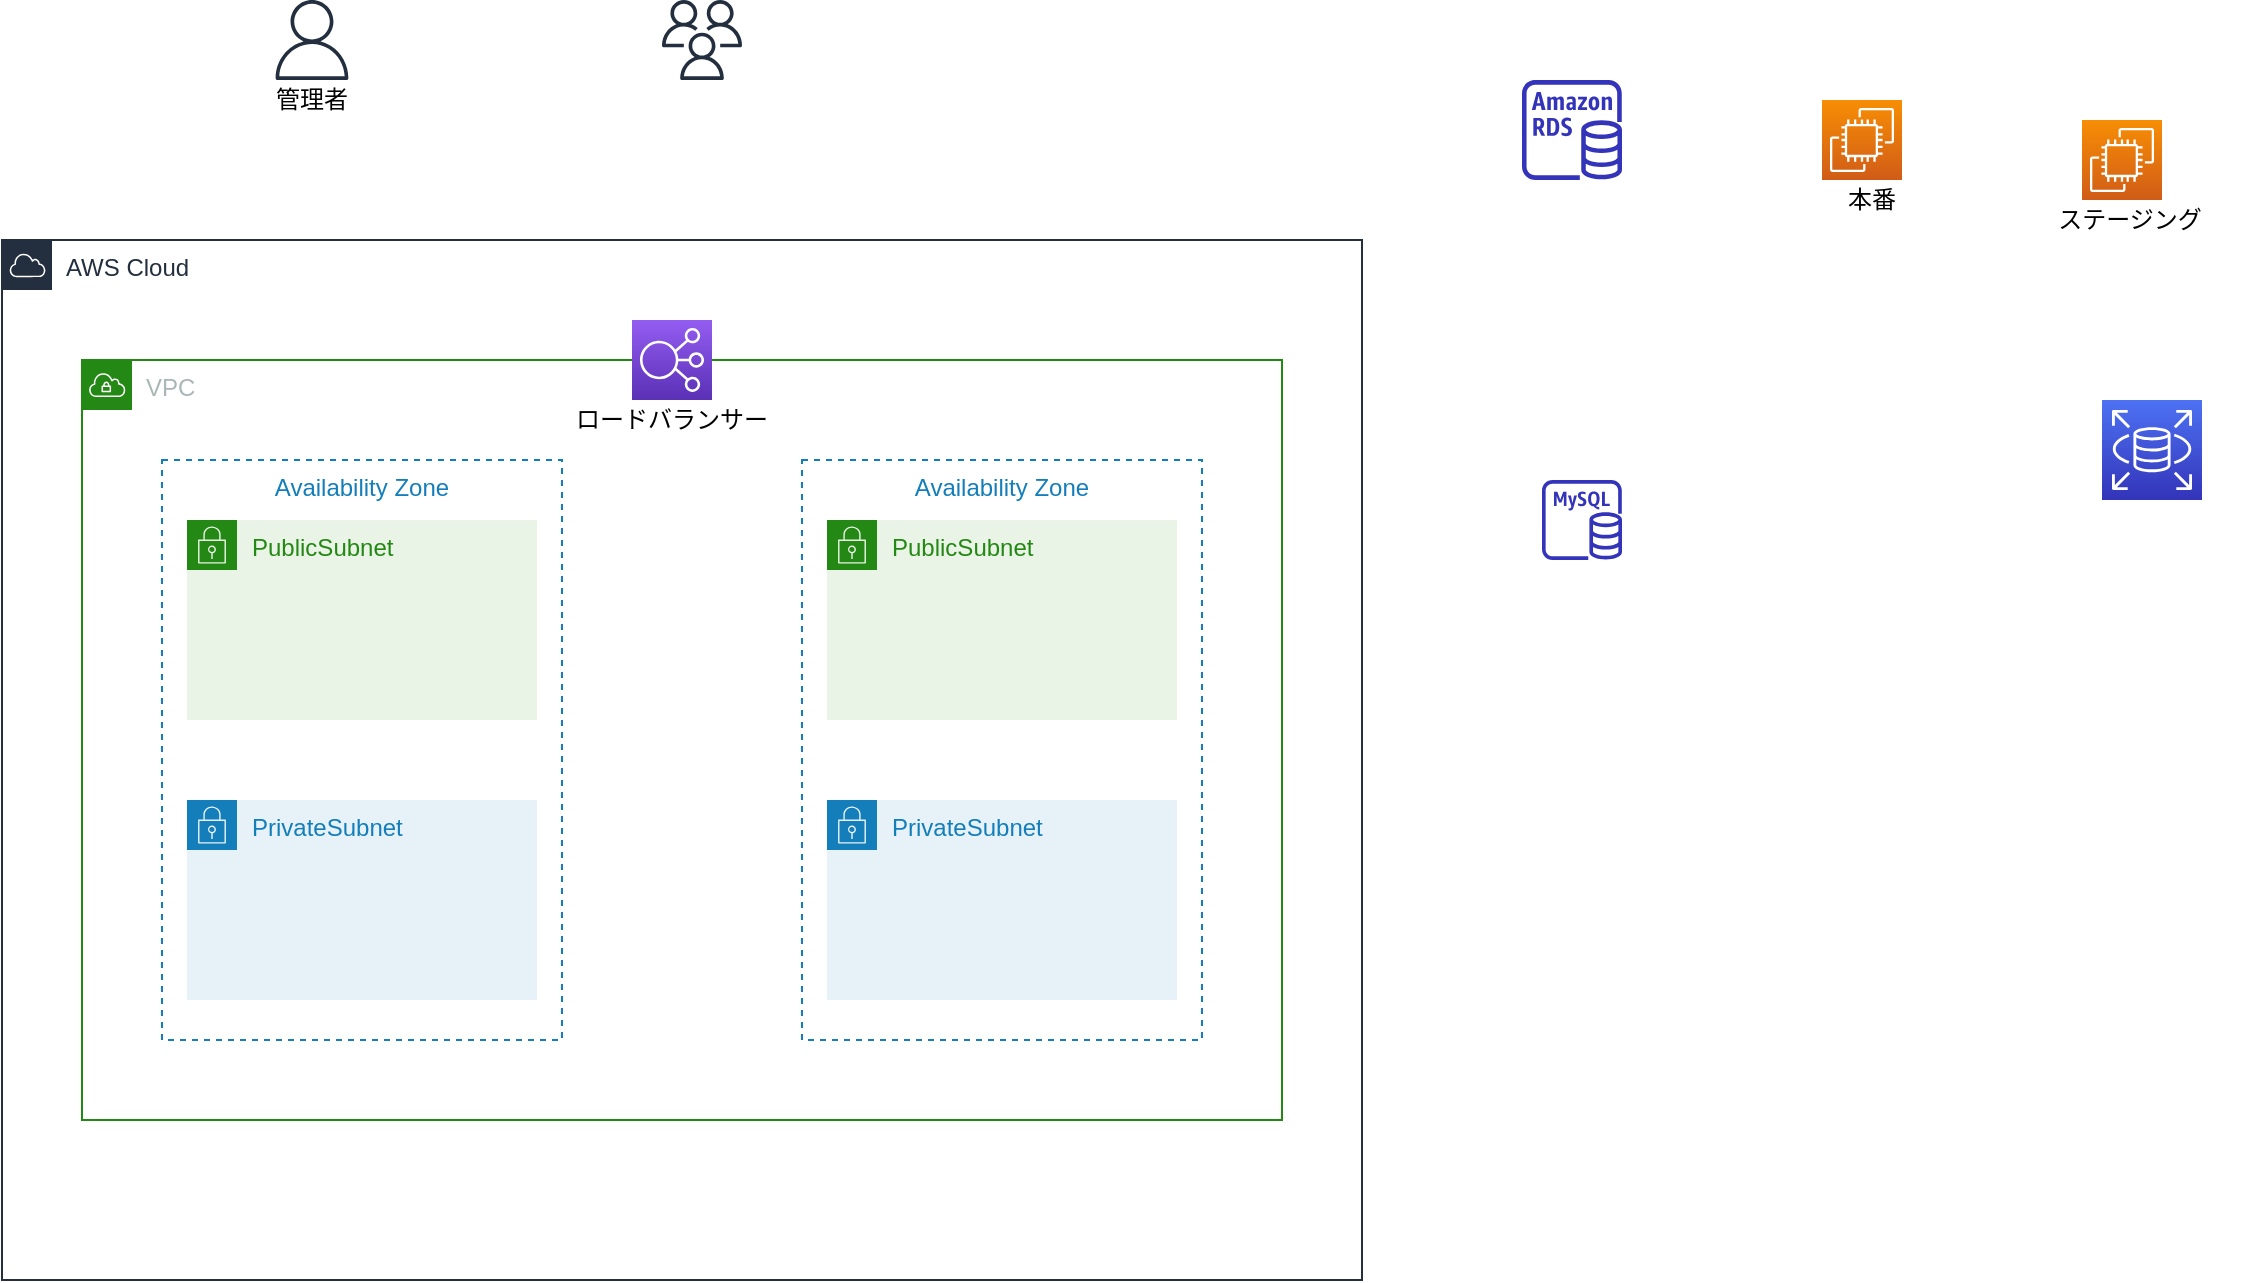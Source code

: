 <mxfile version="13.4.2" type="github">
  <diagram id="XtYhaf7LTEb38pZg41X1" name="ページ1">
    <mxGraphModel dx="1410" dy="678" grid="1" gridSize="10" guides="1" tooltips="1" connect="1" arrows="1" fold="1" page="1" pageScale="1" pageWidth="827" pageHeight="1169" math="0" shadow="0">
      <root>
        <mxCell id="0" />
        <mxCell id="1" parent="0" />
        <mxCell id="46BbhoU_Gm5NrsC8F-5Z-1" value="AWS Cloud" style="points=[[0,0],[0.25,0],[0.5,0],[0.75,0],[1,0],[1,0.25],[1,0.5],[1,0.75],[1,1],[0.75,1],[0.5,1],[0.25,1],[0,1],[0,0.75],[0,0.5],[0,0.25]];outlineConnect=0;gradientColor=none;html=1;whiteSpace=wrap;fontSize=12;fontStyle=0;shape=mxgraph.aws4.group;grIcon=mxgraph.aws4.group_aws_cloud;strokeColor=#232F3E;fillColor=none;verticalAlign=top;align=left;spacingLeft=30;fontColor=#232F3E;dashed=0;" parent="1" vertex="1">
          <mxGeometry y="160" width="680" height="520" as="geometry" />
        </mxCell>
        <mxCell id="46BbhoU_Gm5NrsC8F-5Z-2" value="VPC" style="points=[[0,0],[0.25,0],[0.5,0],[0.75,0],[1,0],[1,0.25],[1,0.5],[1,0.75],[1,1],[0.75,1],[0.5,1],[0.25,1],[0,1],[0,0.75],[0,0.5],[0,0.25]];outlineConnect=0;gradientColor=none;html=1;whiteSpace=wrap;fontSize=12;fontStyle=0;shape=mxgraph.aws4.group;grIcon=mxgraph.aws4.group_vpc;strokeColor=#248814;fillColor=none;verticalAlign=top;align=left;spacingLeft=30;fontColor=#AAB7B8;dashed=0;" parent="1" vertex="1">
          <mxGeometry x="40" y="220" width="600" height="380" as="geometry" />
        </mxCell>
        <mxCell id="kMewB1lpty2ikKgXl77D-4" value="" style="group" parent="1" vertex="1" connectable="0">
          <mxGeometry x="80" y="160" width="200" height="400" as="geometry" />
        </mxCell>
        <mxCell id="46BbhoU_Gm5NrsC8F-5Z-4" value="Availability Zone" style="fillColor=none;strokeColor=#147EBA;dashed=1;verticalAlign=top;fontStyle=0;fontColor=#147EBA;" parent="kMewB1lpty2ikKgXl77D-4" vertex="1">
          <mxGeometry y="110" width="200" height="290" as="geometry" />
        </mxCell>
        <mxCell id="46BbhoU_Gm5NrsC8F-5Z-7" value="PublicSubnet" style="points=[[0,0],[0.25,0],[0.5,0],[0.75,0],[1,0],[1,0.25],[1,0.5],[1,0.75],[1,1],[0.75,1],[0.5,1],[0.25,1],[0,1],[0,0.75],[0,0.5],[0,0.25]];outlineConnect=0;gradientColor=none;html=1;whiteSpace=wrap;fontSize=12;fontStyle=0;shape=mxgraph.aws4.group;grIcon=mxgraph.aws4.group_security_group;grStroke=0;strokeColor=#248814;fillColor=#E9F3E6;verticalAlign=top;align=left;spacingLeft=30;fontColor=#248814;dashed=0;" parent="kMewB1lpty2ikKgXl77D-4" vertex="1">
          <mxGeometry x="12.5" y="140" width="175" height="100" as="geometry" />
        </mxCell>
        <mxCell id="46BbhoU_Gm5NrsC8F-5Z-11" value="PrivateSubnet" style="points=[[0,0],[0.25,0],[0.5,0],[0.75,0],[1,0],[1,0.25],[1,0.5],[1,0.75],[1,1],[0.75,1],[0.5,1],[0.25,1],[0,1],[0,0.75],[0,0.5],[0,0.25]];outlineConnect=0;gradientColor=none;html=1;whiteSpace=wrap;fontSize=12;fontStyle=0;shape=mxgraph.aws4.group;grIcon=mxgraph.aws4.group_security_group;grStroke=0;strokeColor=#147EBA;fillColor=#E6F2F8;verticalAlign=top;align=left;spacingLeft=30;fontColor=#147EBA;dashed=0;" parent="kMewB1lpty2ikKgXl77D-4" vertex="1">
          <mxGeometry x="12.5" y="280" width="175" height="100" as="geometry" />
        </mxCell>
        <mxCell id="Y7LWI8jAa2wqXCpIytOS-1" value="" style="outlineConnect=0;fontColor=#232F3E;gradientColor=none;fillColor=#3334B9;strokeColor=none;dashed=0;verticalLabelPosition=bottom;verticalAlign=top;align=center;html=1;fontSize=12;fontStyle=0;aspect=fixed;pointerEvents=1;shape=mxgraph.aws4.rds_instance;" vertex="1" parent="1">
          <mxGeometry x="760" y="80" width="50" height="50" as="geometry" />
        </mxCell>
        <mxCell id="Y7LWI8jAa2wqXCpIytOS-5" value="" style="outlineConnect=0;fontColor=#232F3E;gradientColor=#4D72F3;gradientDirection=north;fillColor=#3334B9;strokeColor=#ffffff;dashed=0;verticalLabelPosition=bottom;verticalAlign=top;align=center;html=1;fontSize=12;fontStyle=0;aspect=fixed;shape=mxgraph.aws4.resourceIcon;resIcon=mxgraph.aws4.rds;" vertex="1" parent="1">
          <mxGeometry x="1050" y="240" width="50" height="50" as="geometry" />
        </mxCell>
        <mxCell id="Y7LWI8jAa2wqXCpIytOS-6" value="" style="outlineConnect=0;fontColor=#232F3E;gradientColor=none;fillColor=#3334B9;strokeColor=none;dashed=0;verticalLabelPosition=bottom;verticalAlign=top;align=center;html=1;fontSize=12;fontStyle=0;aspect=fixed;pointerEvents=1;shape=mxgraph.aws4.rds_mysql_instance;" vertex="1" parent="1">
          <mxGeometry x="770" y="280" width="40" height="40" as="geometry" />
        </mxCell>
        <mxCell id="Y7LWI8jAa2wqXCpIytOS-9" value="" style="group" vertex="1" connectable="0" parent="1">
          <mxGeometry x="890" y="90" width="90" height="70" as="geometry" />
        </mxCell>
        <mxCell id="Y7LWI8jAa2wqXCpIytOS-2" value="" style="outlineConnect=0;fontColor=#232F3E;gradientColor=#F78E04;gradientDirection=north;fillColor=#D05C17;strokeColor=#ffffff;dashed=0;verticalLabelPosition=bottom;verticalAlign=top;align=center;html=1;fontSize=12;fontStyle=0;aspect=fixed;shape=mxgraph.aws4.resourceIcon;resIcon=mxgraph.aws4.ec2;" vertex="1" parent="Y7LWI8jAa2wqXCpIytOS-9">
          <mxGeometry x="20" width="40" height="40" as="geometry" />
        </mxCell>
        <mxCell id="Y7LWI8jAa2wqXCpIytOS-7" value="本番" style="text;html=1;strokeColor=none;fillColor=none;align=center;verticalAlign=middle;whiteSpace=wrap;rounded=0;" vertex="1" parent="Y7LWI8jAa2wqXCpIytOS-9">
          <mxGeometry y="40" width="90" height="20" as="geometry" />
        </mxCell>
        <mxCell id="Y7LWI8jAa2wqXCpIytOS-11" value="" style="group" vertex="1" connectable="0" parent="1">
          <mxGeometry x="1020" y="100" width="100" height="70" as="geometry" />
        </mxCell>
        <mxCell id="Y7LWI8jAa2wqXCpIytOS-8" value="" style="outlineConnect=0;fontColor=#232F3E;gradientColor=#F78E04;gradientDirection=north;fillColor=#D05C17;strokeColor=#ffffff;dashed=0;verticalLabelPosition=bottom;verticalAlign=top;align=center;html=1;fontSize=12;fontStyle=0;aspect=fixed;shape=mxgraph.aws4.resourceIcon;resIcon=mxgraph.aws4.ec2;" vertex="1" parent="Y7LWI8jAa2wqXCpIytOS-11">
          <mxGeometry x="20" width="40" height="40" as="geometry" />
        </mxCell>
        <mxCell id="Y7LWI8jAa2wqXCpIytOS-10" value="ステージング" style="text;html=1;strokeColor=none;fillColor=none;align=center;verticalAlign=middle;whiteSpace=wrap;rounded=0;" vertex="1" parent="Y7LWI8jAa2wqXCpIytOS-11">
          <mxGeometry x="-6" y="40" width="100" height="20" as="geometry" />
        </mxCell>
        <mxCell id="Y7LWI8jAa2wqXCpIytOS-15" value="" style="group" vertex="1" connectable="0" parent="1">
          <mxGeometry x="280" y="200" width="110" height="60" as="geometry" />
        </mxCell>
        <mxCell id="Y7LWI8jAa2wqXCpIytOS-4" value="" style="outlineConnect=0;fontColor=#232F3E;gradientColor=#945DF2;gradientDirection=north;fillColor=#5A30B5;strokeColor=#ffffff;dashed=0;verticalLabelPosition=bottom;verticalAlign=top;align=center;html=1;fontSize=12;fontStyle=0;aspect=fixed;shape=mxgraph.aws4.resourceIcon;resIcon=mxgraph.aws4.elastic_load_balancing;" vertex="1" parent="Y7LWI8jAa2wqXCpIytOS-15">
          <mxGeometry x="35" width="40" height="40" as="geometry" />
        </mxCell>
        <mxCell id="Y7LWI8jAa2wqXCpIytOS-14" value="ロードバランサー" style="text;html=1;strokeColor=none;fillColor=none;align=center;verticalAlign=middle;whiteSpace=wrap;rounded=0;" vertex="1" parent="Y7LWI8jAa2wqXCpIytOS-15">
          <mxGeometry y="40" width="110" height="20" as="geometry" />
        </mxCell>
        <mxCell id="Y7LWI8jAa2wqXCpIytOS-20" value="" style="outlineConnect=0;fontColor=#232F3E;gradientColor=none;fillColor=#232F3E;strokeColor=none;dashed=0;verticalLabelPosition=bottom;verticalAlign=top;align=center;html=1;fontSize=12;fontStyle=0;aspect=fixed;pointerEvents=1;shape=mxgraph.aws4.users;" vertex="1" parent="1">
          <mxGeometry x="330" y="40" width="40" height="40" as="geometry" />
        </mxCell>
        <mxCell id="Y7LWI8jAa2wqXCpIytOS-24" value="" style="group" vertex="1" connectable="0" parent="1">
          <mxGeometry x="110" y="40" width="90" height="60" as="geometry" />
        </mxCell>
        <mxCell id="Y7LWI8jAa2wqXCpIytOS-19" value="" style="outlineConnect=0;fontColor=#232F3E;gradientColor=none;fillColor=#232F3E;dashed=0;verticalLabelPosition=bottom;verticalAlign=top;align=center;html=1;fontSize=12;fontStyle=0;aspect=fixed;pointerEvents=1;shape=mxgraph.aws4.user;strokeColor=none;" vertex="1" parent="Y7LWI8jAa2wqXCpIytOS-24">
          <mxGeometry x="25" width="40" height="40" as="geometry" />
        </mxCell>
        <mxCell id="Y7LWI8jAa2wqXCpIytOS-21" value="管理者" style="text;html=1;strokeColor=none;fillColor=none;align=center;verticalAlign=middle;whiteSpace=wrap;rounded=0;" vertex="1" parent="Y7LWI8jAa2wqXCpIytOS-24">
          <mxGeometry y="40" width="90" height="20" as="geometry" />
        </mxCell>
        <mxCell id="Y7LWI8jAa2wqXCpIytOS-26" value="" style="group" vertex="1" connectable="0" parent="1">
          <mxGeometry x="400" y="160" width="200" height="400" as="geometry" />
        </mxCell>
        <mxCell id="Y7LWI8jAa2wqXCpIytOS-27" value="Availability Zone" style="fillColor=none;strokeColor=#147EBA;dashed=1;verticalAlign=top;fontStyle=0;fontColor=#147EBA;" vertex="1" parent="Y7LWI8jAa2wqXCpIytOS-26">
          <mxGeometry y="110" width="200" height="290" as="geometry" />
        </mxCell>
        <mxCell id="Y7LWI8jAa2wqXCpIytOS-28" value="PublicSubnet" style="points=[[0,0],[0.25,0],[0.5,0],[0.75,0],[1,0],[1,0.25],[1,0.5],[1,0.75],[1,1],[0.75,1],[0.5,1],[0.25,1],[0,1],[0,0.75],[0,0.5],[0,0.25]];outlineConnect=0;gradientColor=none;html=1;whiteSpace=wrap;fontSize=12;fontStyle=0;shape=mxgraph.aws4.group;grIcon=mxgraph.aws4.group_security_group;grStroke=0;strokeColor=#248814;fillColor=#E9F3E6;verticalAlign=top;align=left;spacingLeft=30;fontColor=#248814;dashed=0;" vertex="1" parent="Y7LWI8jAa2wqXCpIytOS-26">
          <mxGeometry x="12.5" y="140" width="175" height="100" as="geometry" />
        </mxCell>
        <mxCell id="Y7LWI8jAa2wqXCpIytOS-29" value="PrivateSubnet" style="points=[[0,0],[0.25,0],[0.5,0],[0.75,0],[1,0],[1,0.25],[1,0.5],[1,0.75],[1,1],[0.75,1],[0.5,1],[0.25,1],[0,1],[0,0.75],[0,0.5],[0,0.25]];outlineConnect=0;gradientColor=none;html=1;whiteSpace=wrap;fontSize=12;fontStyle=0;shape=mxgraph.aws4.group;grIcon=mxgraph.aws4.group_security_group;grStroke=0;strokeColor=#147EBA;fillColor=#E6F2F8;verticalAlign=top;align=left;spacingLeft=30;fontColor=#147EBA;dashed=0;" vertex="1" parent="Y7LWI8jAa2wqXCpIytOS-26">
          <mxGeometry x="12.5" y="280" width="175" height="100" as="geometry" />
        </mxCell>
      </root>
    </mxGraphModel>
  </diagram>
</mxfile>
